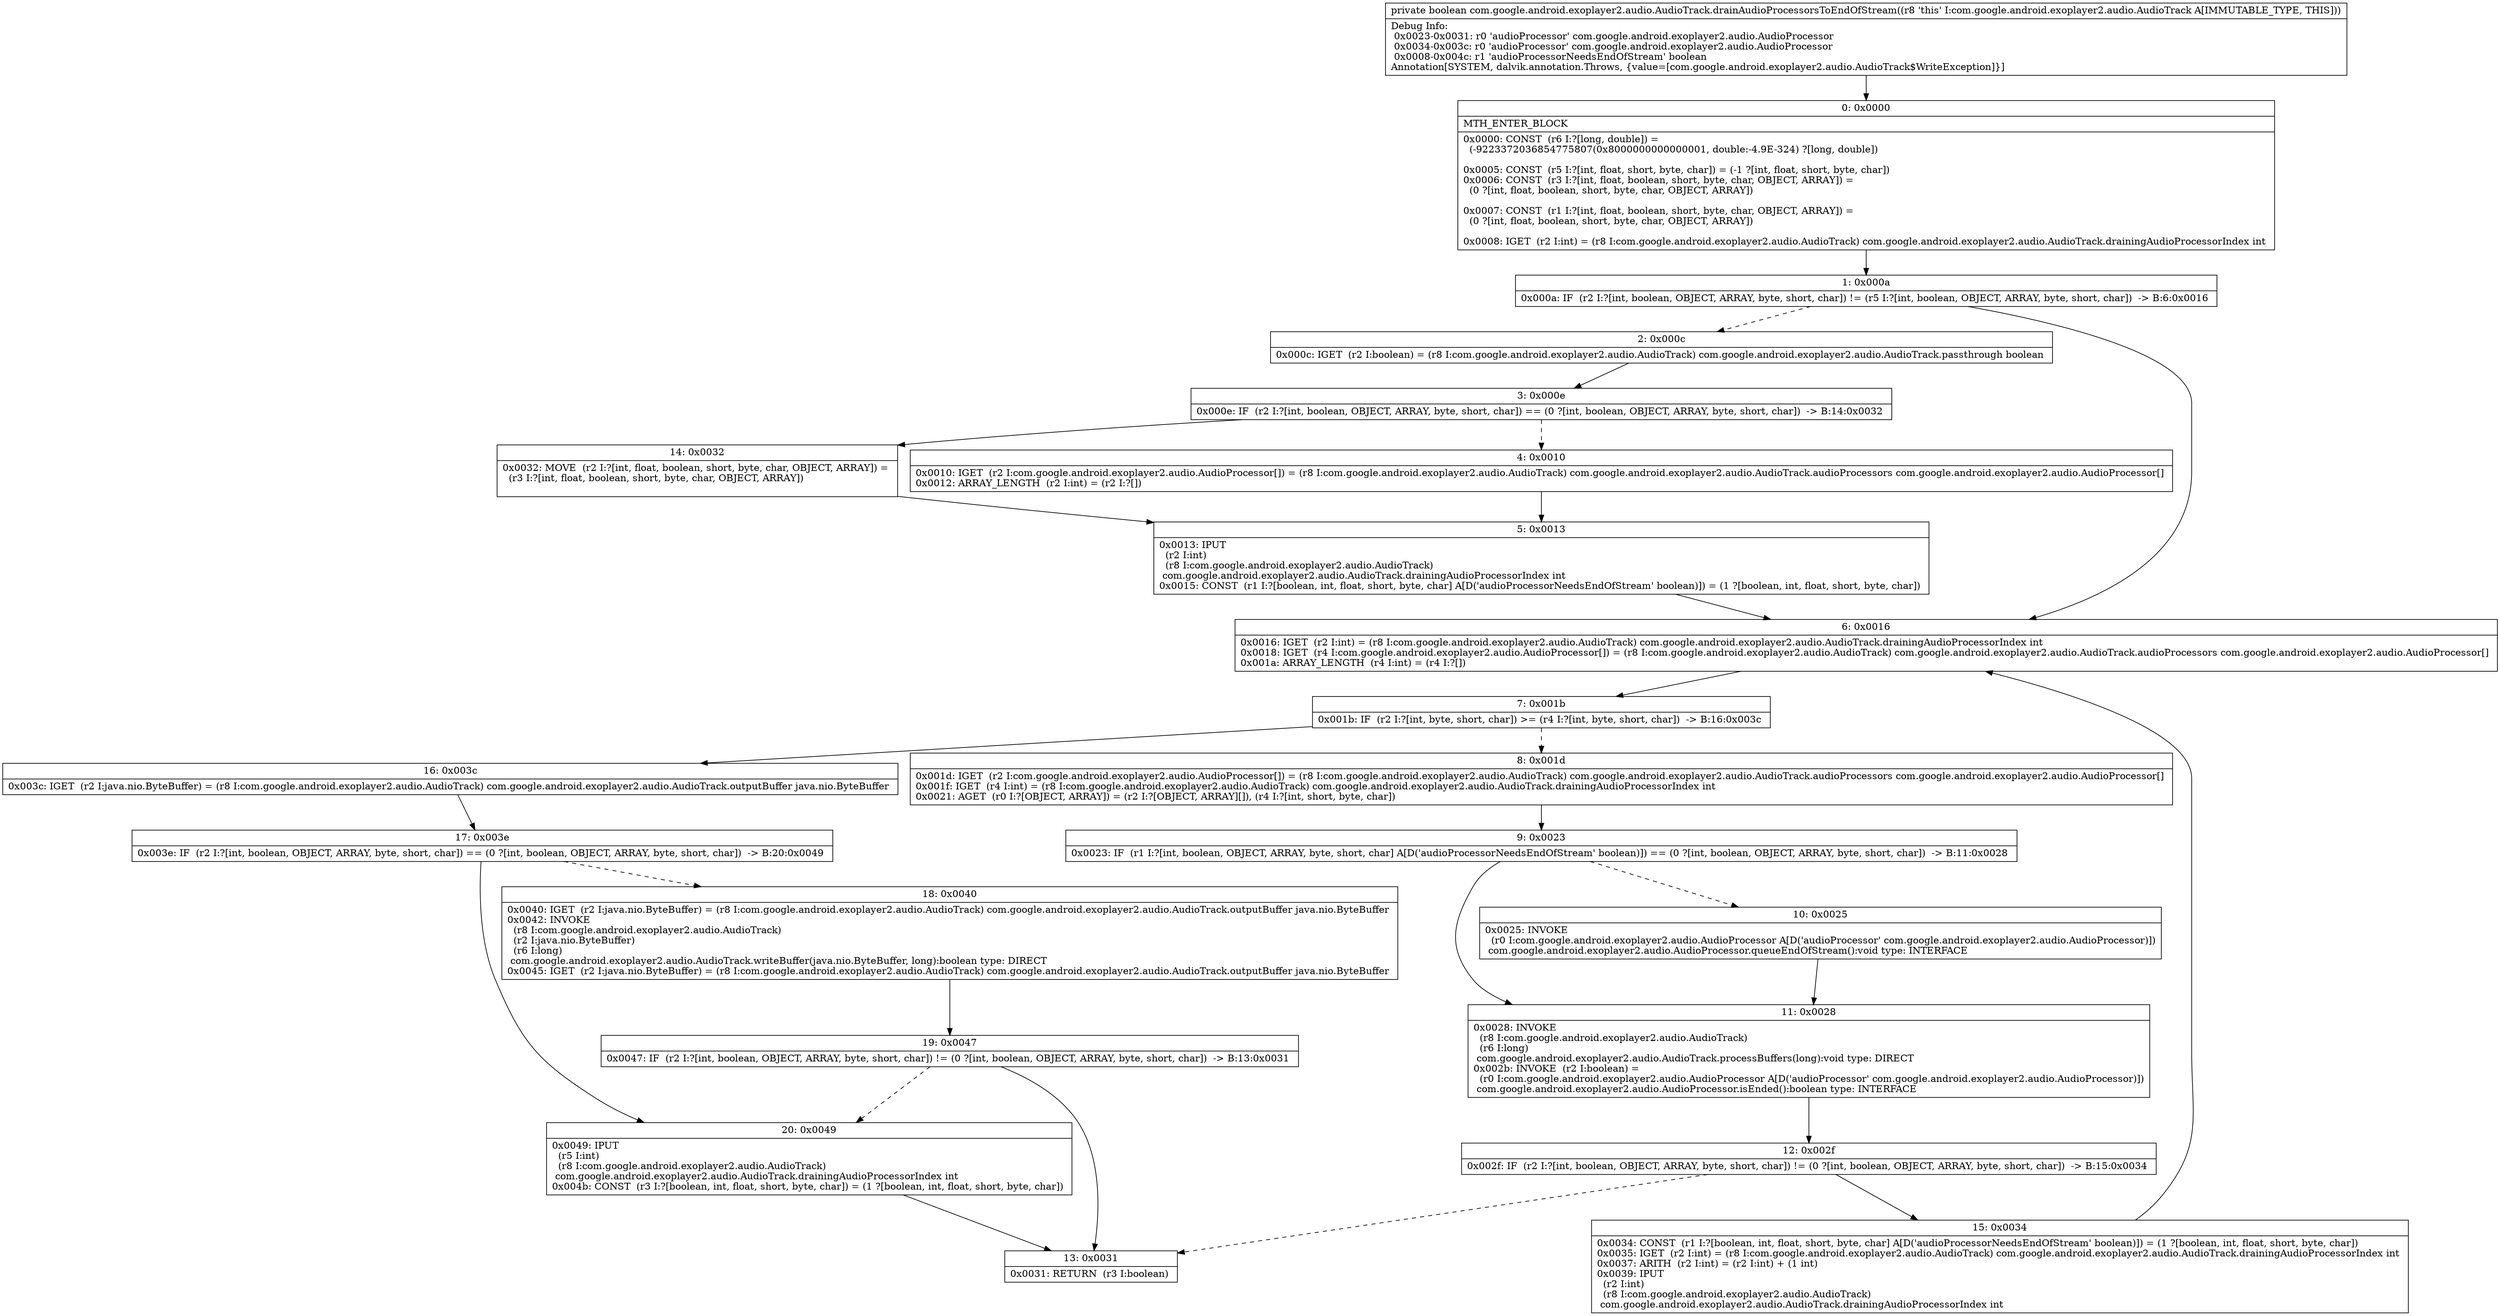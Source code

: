 digraph "CFG forcom.google.android.exoplayer2.audio.AudioTrack.drainAudioProcessorsToEndOfStream()Z" {
Node_0 [shape=record,label="{0\:\ 0x0000|MTH_ENTER_BLOCK\l|0x0000: CONST  (r6 I:?[long, double]) = \l  (\-9223372036854775807(0x8000000000000001, double:\-4.9E\-324) ?[long, double])\l \l0x0005: CONST  (r5 I:?[int, float, short, byte, char]) = (\-1 ?[int, float, short, byte, char]) \l0x0006: CONST  (r3 I:?[int, float, boolean, short, byte, char, OBJECT, ARRAY]) = \l  (0 ?[int, float, boolean, short, byte, char, OBJECT, ARRAY])\l \l0x0007: CONST  (r1 I:?[int, float, boolean, short, byte, char, OBJECT, ARRAY]) = \l  (0 ?[int, float, boolean, short, byte, char, OBJECT, ARRAY])\l \l0x0008: IGET  (r2 I:int) = (r8 I:com.google.android.exoplayer2.audio.AudioTrack) com.google.android.exoplayer2.audio.AudioTrack.drainingAudioProcessorIndex int \l}"];
Node_1 [shape=record,label="{1\:\ 0x000a|0x000a: IF  (r2 I:?[int, boolean, OBJECT, ARRAY, byte, short, char]) != (r5 I:?[int, boolean, OBJECT, ARRAY, byte, short, char])  \-\> B:6:0x0016 \l}"];
Node_2 [shape=record,label="{2\:\ 0x000c|0x000c: IGET  (r2 I:boolean) = (r8 I:com.google.android.exoplayer2.audio.AudioTrack) com.google.android.exoplayer2.audio.AudioTrack.passthrough boolean \l}"];
Node_3 [shape=record,label="{3\:\ 0x000e|0x000e: IF  (r2 I:?[int, boolean, OBJECT, ARRAY, byte, short, char]) == (0 ?[int, boolean, OBJECT, ARRAY, byte, short, char])  \-\> B:14:0x0032 \l}"];
Node_4 [shape=record,label="{4\:\ 0x0010|0x0010: IGET  (r2 I:com.google.android.exoplayer2.audio.AudioProcessor[]) = (r8 I:com.google.android.exoplayer2.audio.AudioTrack) com.google.android.exoplayer2.audio.AudioTrack.audioProcessors com.google.android.exoplayer2.audio.AudioProcessor[] \l0x0012: ARRAY_LENGTH  (r2 I:int) = (r2 I:?[]) \l}"];
Node_5 [shape=record,label="{5\:\ 0x0013|0x0013: IPUT  \l  (r2 I:int)\l  (r8 I:com.google.android.exoplayer2.audio.AudioTrack)\l com.google.android.exoplayer2.audio.AudioTrack.drainingAudioProcessorIndex int \l0x0015: CONST  (r1 I:?[boolean, int, float, short, byte, char] A[D('audioProcessorNeedsEndOfStream' boolean)]) = (1 ?[boolean, int, float, short, byte, char]) \l}"];
Node_6 [shape=record,label="{6\:\ 0x0016|0x0016: IGET  (r2 I:int) = (r8 I:com.google.android.exoplayer2.audio.AudioTrack) com.google.android.exoplayer2.audio.AudioTrack.drainingAudioProcessorIndex int \l0x0018: IGET  (r4 I:com.google.android.exoplayer2.audio.AudioProcessor[]) = (r8 I:com.google.android.exoplayer2.audio.AudioTrack) com.google.android.exoplayer2.audio.AudioTrack.audioProcessors com.google.android.exoplayer2.audio.AudioProcessor[] \l0x001a: ARRAY_LENGTH  (r4 I:int) = (r4 I:?[]) \l}"];
Node_7 [shape=record,label="{7\:\ 0x001b|0x001b: IF  (r2 I:?[int, byte, short, char]) \>= (r4 I:?[int, byte, short, char])  \-\> B:16:0x003c \l}"];
Node_8 [shape=record,label="{8\:\ 0x001d|0x001d: IGET  (r2 I:com.google.android.exoplayer2.audio.AudioProcessor[]) = (r8 I:com.google.android.exoplayer2.audio.AudioTrack) com.google.android.exoplayer2.audio.AudioTrack.audioProcessors com.google.android.exoplayer2.audio.AudioProcessor[] \l0x001f: IGET  (r4 I:int) = (r8 I:com.google.android.exoplayer2.audio.AudioTrack) com.google.android.exoplayer2.audio.AudioTrack.drainingAudioProcessorIndex int \l0x0021: AGET  (r0 I:?[OBJECT, ARRAY]) = (r2 I:?[OBJECT, ARRAY][]), (r4 I:?[int, short, byte, char]) \l}"];
Node_9 [shape=record,label="{9\:\ 0x0023|0x0023: IF  (r1 I:?[int, boolean, OBJECT, ARRAY, byte, short, char] A[D('audioProcessorNeedsEndOfStream' boolean)]) == (0 ?[int, boolean, OBJECT, ARRAY, byte, short, char])  \-\> B:11:0x0028 \l}"];
Node_10 [shape=record,label="{10\:\ 0x0025|0x0025: INVOKE  \l  (r0 I:com.google.android.exoplayer2.audio.AudioProcessor A[D('audioProcessor' com.google.android.exoplayer2.audio.AudioProcessor)])\l com.google.android.exoplayer2.audio.AudioProcessor.queueEndOfStream():void type: INTERFACE \l}"];
Node_11 [shape=record,label="{11\:\ 0x0028|0x0028: INVOKE  \l  (r8 I:com.google.android.exoplayer2.audio.AudioTrack)\l  (r6 I:long)\l com.google.android.exoplayer2.audio.AudioTrack.processBuffers(long):void type: DIRECT \l0x002b: INVOKE  (r2 I:boolean) = \l  (r0 I:com.google.android.exoplayer2.audio.AudioProcessor A[D('audioProcessor' com.google.android.exoplayer2.audio.AudioProcessor)])\l com.google.android.exoplayer2.audio.AudioProcessor.isEnded():boolean type: INTERFACE \l}"];
Node_12 [shape=record,label="{12\:\ 0x002f|0x002f: IF  (r2 I:?[int, boolean, OBJECT, ARRAY, byte, short, char]) != (0 ?[int, boolean, OBJECT, ARRAY, byte, short, char])  \-\> B:15:0x0034 \l}"];
Node_13 [shape=record,label="{13\:\ 0x0031|0x0031: RETURN  (r3 I:boolean) \l}"];
Node_14 [shape=record,label="{14\:\ 0x0032|0x0032: MOVE  (r2 I:?[int, float, boolean, short, byte, char, OBJECT, ARRAY]) = \l  (r3 I:?[int, float, boolean, short, byte, char, OBJECT, ARRAY])\l \l}"];
Node_15 [shape=record,label="{15\:\ 0x0034|0x0034: CONST  (r1 I:?[boolean, int, float, short, byte, char] A[D('audioProcessorNeedsEndOfStream' boolean)]) = (1 ?[boolean, int, float, short, byte, char]) \l0x0035: IGET  (r2 I:int) = (r8 I:com.google.android.exoplayer2.audio.AudioTrack) com.google.android.exoplayer2.audio.AudioTrack.drainingAudioProcessorIndex int \l0x0037: ARITH  (r2 I:int) = (r2 I:int) + (1 int) \l0x0039: IPUT  \l  (r2 I:int)\l  (r8 I:com.google.android.exoplayer2.audio.AudioTrack)\l com.google.android.exoplayer2.audio.AudioTrack.drainingAudioProcessorIndex int \l}"];
Node_16 [shape=record,label="{16\:\ 0x003c|0x003c: IGET  (r2 I:java.nio.ByteBuffer) = (r8 I:com.google.android.exoplayer2.audio.AudioTrack) com.google.android.exoplayer2.audio.AudioTrack.outputBuffer java.nio.ByteBuffer \l}"];
Node_17 [shape=record,label="{17\:\ 0x003e|0x003e: IF  (r2 I:?[int, boolean, OBJECT, ARRAY, byte, short, char]) == (0 ?[int, boolean, OBJECT, ARRAY, byte, short, char])  \-\> B:20:0x0049 \l}"];
Node_18 [shape=record,label="{18\:\ 0x0040|0x0040: IGET  (r2 I:java.nio.ByteBuffer) = (r8 I:com.google.android.exoplayer2.audio.AudioTrack) com.google.android.exoplayer2.audio.AudioTrack.outputBuffer java.nio.ByteBuffer \l0x0042: INVOKE  \l  (r8 I:com.google.android.exoplayer2.audio.AudioTrack)\l  (r2 I:java.nio.ByteBuffer)\l  (r6 I:long)\l com.google.android.exoplayer2.audio.AudioTrack.writeBuffer(java.nio.ByteBuffer, long):boolean type: DIRECT \l0x0045: IGET  (r2 I:java.nio.ByteBuffer) = (r8 I:com.google.android.exoplayer2.audio.AudioTrack) com.google.android.exoplayer2.audio.AudioTrack.outputBuffer java.nio.ByteBuffer \l}"];
Node_19 [shape=record,label="{19\:\ 0x0047|0x0047: IF  (r2 I:?[int, boolean, OBJECT, ARRAY, byte, short, char]) != (0 ?[int, boolean, OBJECT, ARRAY, byte, short, char])  \-\> B:13:0x0031 \l}"];
Node_20 [shape=record,label="{20\:\ 0x0049|0x0049: IPUT  \l  (r5 I:int)\l  (r8 I:com.google.android.exoplayer2.audio.AudioTrack)\l com.google.android.exoplayer2.audio.AudioTrack.drainingAudioProcessorIndex int \l0x004b: CONST  (r3 I:?[boolean, int, float, short, byte, char]) = (1 ?[boolean, int, float, short, byte, char]) \l}"];
MethodNode[shape=record,label="{private boolean com.google.android.exoplayer2.audio.AudioTrack.drainAudioProcessorsToEndOfStream((r8 'this' I:com.google.android.exoplayer2.audio.AudioTrack A[IMMUTABLE_TYPE, THIS]))  | Debug Info:\l  0x0023\-0x0031: r0 'audioProcessor' com.google.android.exoplayer2.audio.AudioProcessor\l  0x0034\-0x003c: r0 'audioProcessor' com.google.android.exoplayer2.audio.AudioProcessor\l  0x0008\-0x004c: r1 'audioProcessorNeedsEndOfStream' boolean\lAnnotation[SYSTEM, dalvik.annotation.Throws, \{value=[com.google.android.exoplayer2.audio.AudioTrack$WriteException]\}]\l}"];
MethodNode -> Node_0;
Node_0 -> Node_1;
Node_1 -> Node_2[style=dashed];
Node_1 -> Node_6;
Node_2 -> Node_3;
Node_3 -> Node_4[style=dashed];
Node_3 -> Node_14;
Node_4 -> Node_5;
Node_5 -> Node_6;
Node_6 -> Node_7;
Node_7 -> Node_8[style=dashed];
Node_7 -> Node_16;
Node_8 -> Node_9;
Node_9 -> Node_10[style=dashed];
Node_9 -> Node_11;
Node_10 -> Node_11;
Node_11 -> Node_12;
Node_12 -> Node_13[style=dashed];
Node_12 -> Node_15;
Node_14 -> Node_5;
Node_15 -> Node_6;
Node_16 -> Node_17;
Node_17 -> Node_18[style=dashed];
Node_17 -> Node_20;
Node_18 -> Node_19;
Node_19 -> Node_13;
Node_19 -> Node_20[style=dashed];
Node_20 -> Node_13;
}

